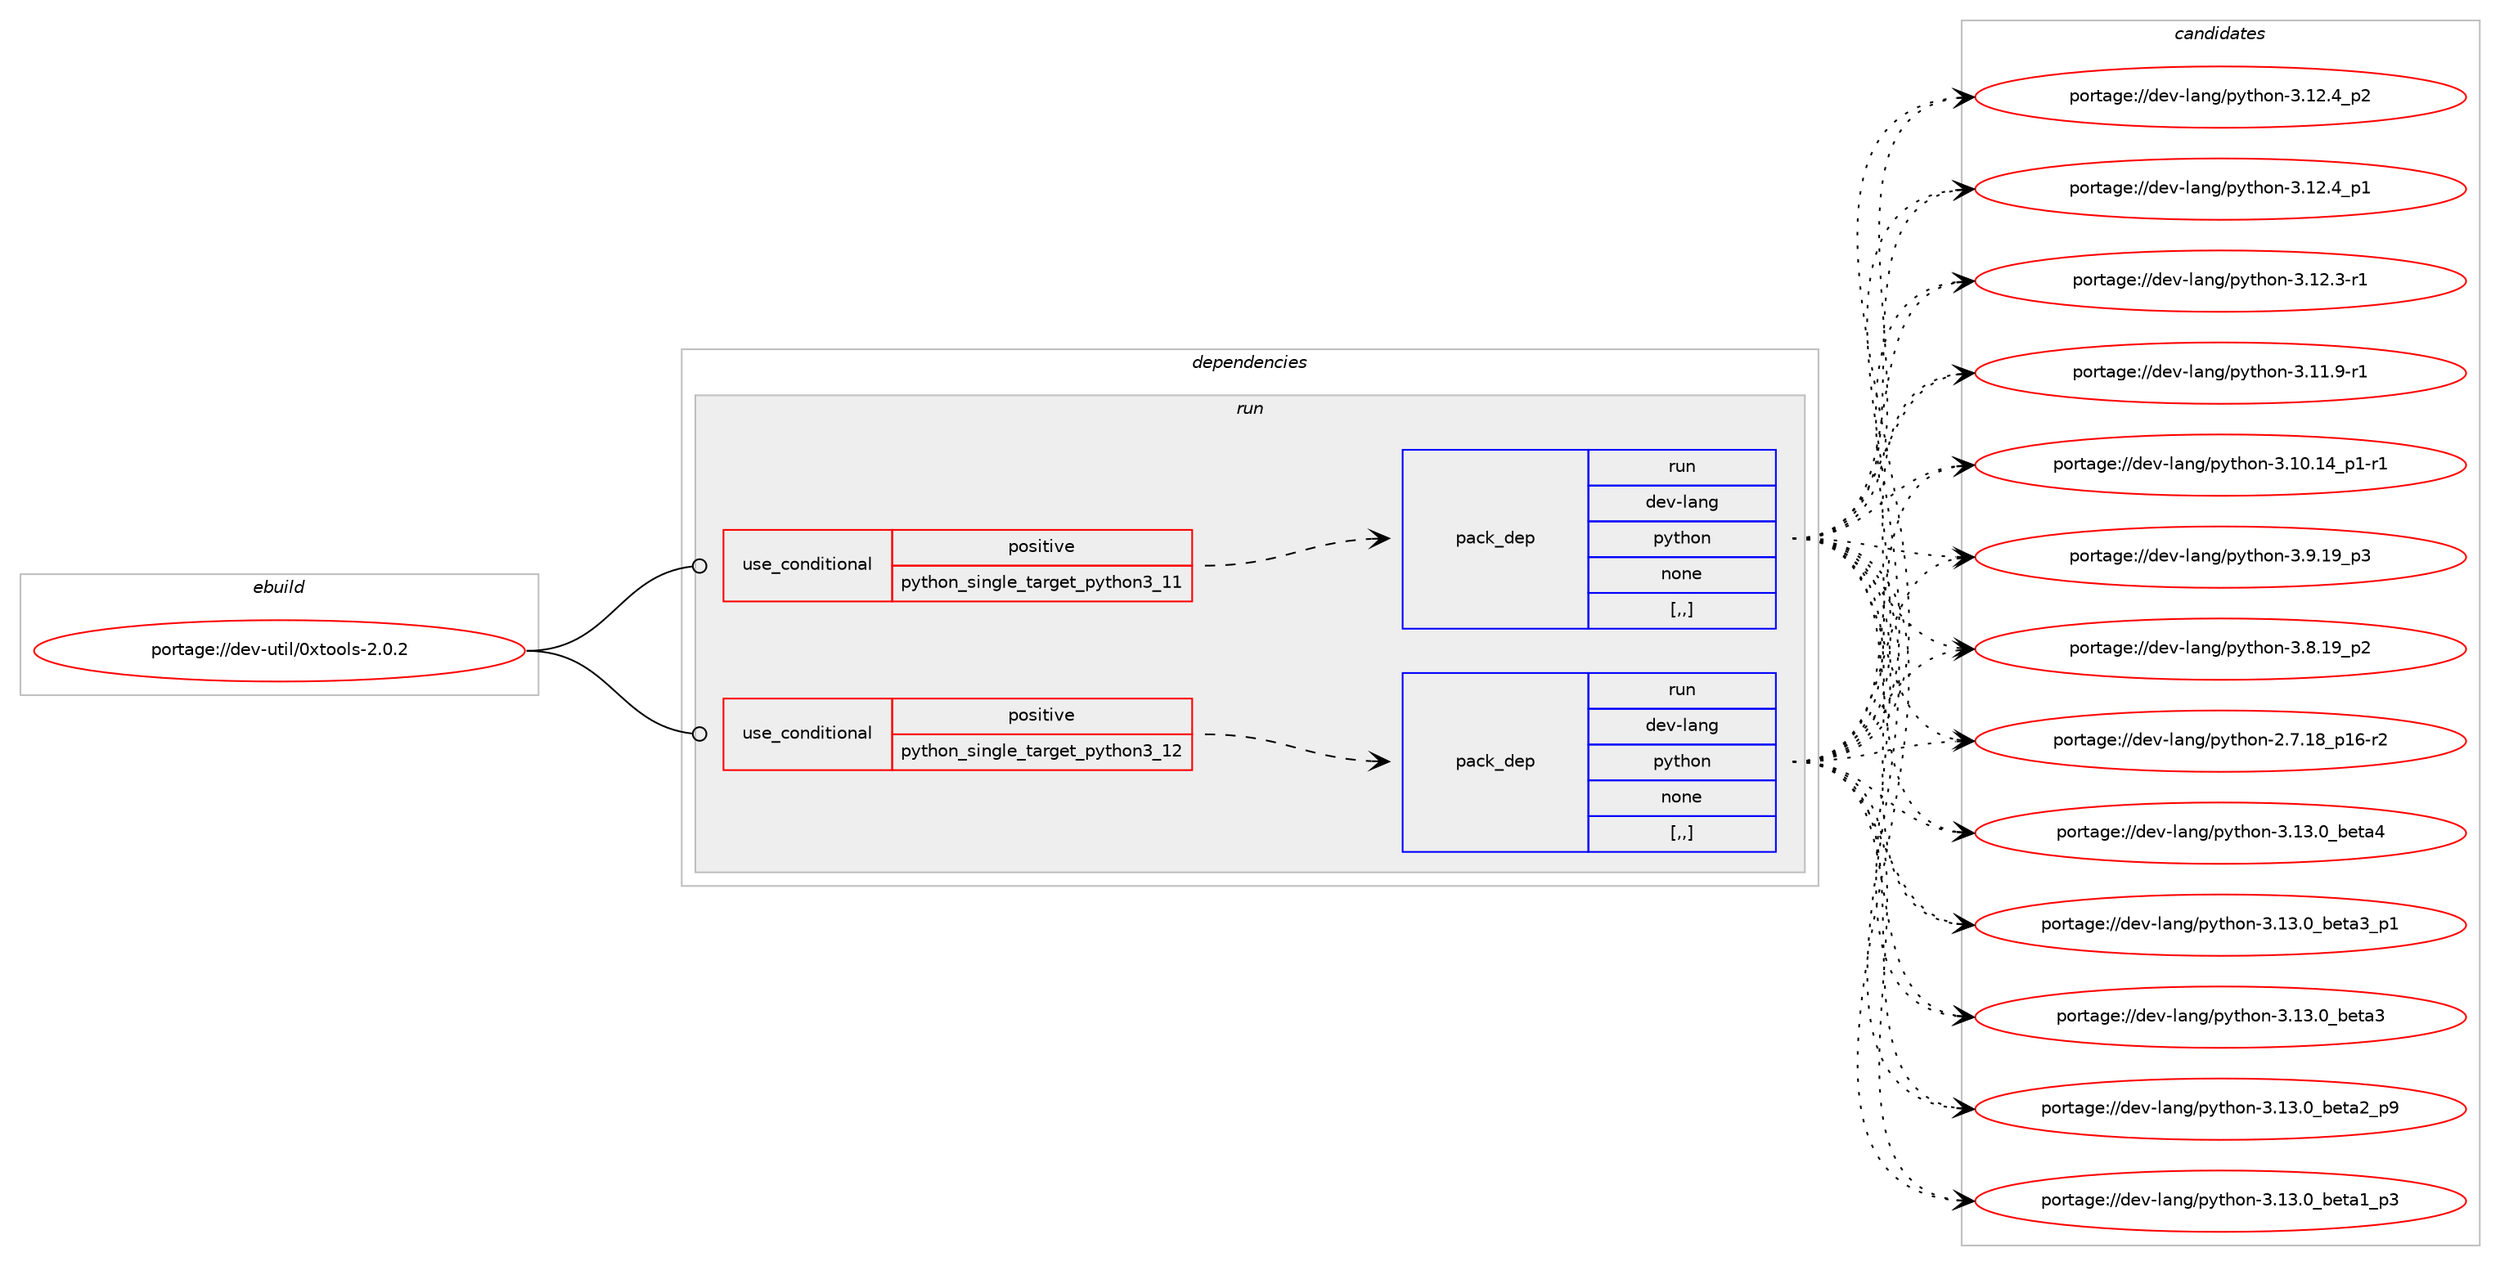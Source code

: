 digraph prolog {

# *************
# Graph options
# *************

newrank=true;
concentrate=true;
compound=true;
graph [rankdir=LR,fontname=Helvetica,fontsize=10,ranksep=1.5];#, ranksep=2.5, nodesep=0.2];
edge  [arrowhead=vee];
node  [fontname=Helvetica,fontsize=10];

# **********
# The ebuild
# **********

subgraph cluster_leftcol {
color=gray;
label=<<i>ebuild</i>>;
id [label="portage://dev-util/0xtools-2.0.2", color=red, width=4, href="../dev-util/0xtools-2.0.2.svg"];
}

# ****************
# The dependencies
# ****************

subgraph cluster_midcol {
color=gray;
label=<<i>dependencies</i>>;
subgraph cluster_compile {
fillcolor="#eeeeee";
style=filled;
label=<<i>compile</i>>;
}
subgraph cluster_compileandrun {
fillcolor="#eeeeee";
style=filled;
label=<<i>compile and run</i>>;
}
subgraph cluster_run {
fillcolor="#eeeeee";
style=filled;
label=<<i>run</i>>;
subgraph cond59065 {
dependency209928 [label=<<TABLE BORDER="0" CELLBORDER="1" CELLSPACING="0" CELLPADDING="4"><TR><TD ROWSPAN="3" CELLPADDING="10">use_conditional</TD></TR><TR><TD>positive</TD></TR><TR><TD>python_single_target_python3_11</TD></TR></TABLE>>, shape=none, color=red];
subgraph pack149472 {
dependency209929 [label=<<TABLE BORDER="0" CELLBORDER="1" CELLSPACING="0" CELLPADDING="4" WIDTH="220"><TR><TD ROWSPAN="6" CELLPADDING="30">pack_dep</TD></TR><TR><TD WIDTH="110">run</TD></TR><TR><TD>dev-lang</TD></TR><TR><TD>python</TD></TR><TR><TD>none</TD></TR><TR><TD>[,,]</TD></TR></TABLE>>, shape=none, color=blue];
}
dependency209928:e -> dependency209929:w [weight=20,style="dashed",arrowhead="vee"];
}
id:e -> dependency209928:w [weight=20,style="solid",arrowhead="odot"];
subgraph cond59066 {
dependency209930 [label=<<TABLE BORDER="0" CELLBORDER="1" CELLSPACING="0" CELLPADDING="4"><TR><TD ROWSPAN="3" CELLPADDING="10">use_conditional</TD></TR><TR><TD>positive</TD></TR><TR><TD>python_single_target_python3_12</TD></TR></TABLE>>, shape=none, color=red];
subgraph pack149473 {
dependency209931 [label=<<TABLE BORDER="0" CELLBORDER="1" CELLSPACING="0" CELLPADDING="4" WIDTH="220"><TR><TD ROWSPAN="6" CELLPADDING="30">pack_dep</TD></TR><TR><TD WIDTH="110">run</TD></TR><TR><TD>dev-lang</TD></TR><TR><TD>python</TD></TR><TR><TD>none</TD></TR><TR><TD>[,,]</TD></TR></TABLE>>, shape=none, color=blue];
}
dependency209930:e -> dependency209931:w [weight=20,style="dashed",arrowhead="vee"];
}
id:e -> dependency209930:w [weight=20,style="solid",arrowhead="odot"];
}
}

# **************
# The candidates
# **************

subgraph cluster_choices {
rank=same;
color=gray;
label=<<i>candidates</i>>;

subgraph choice149472 {
color=black;
nodesep=1;
choice1001011184510897110103471121211161041111104551464951464895981011169752 [label="portage://dev-lang/python-3.13.0_beta4", color=red, width=4,href="../dev-lang/python-3.13.0_beta4.svg"];
choice10010111845108971101034711212111610411111045514649514648959810111697519511249 [label="portage://dev-lang/python-3.13.0_beta3_p1", color=red, width=4,href="../dev-lang/python-3.13.0_beta3_p1.svg"];
choice1001011184510897110103471121211161041111104551464951464895981011169751 [label="portage://dev-lang/python-3.13.0_beta3", color=red, width=4,href="../dev-lang/python-3.13.0_beta3.svg"];
choice10010111845108971101034711212111610411111045514649514648959810111697509511257 [label="portage://dev-lang/python-3.13.0_beta2_p9", color=red, width=4,href="../dev-lang/python-3.13.0_beta2_p9.svg"];
choice10010111845108971101034711212111610411111045514649514648959810111697499511251 [label="portage://dev-lang/python-3.13.0_beta1_p3", color=red, width=4,href="../dev-lang/python-3.13.0_beta1_p3.svg"];
choice100101118451089711010347112121116104111110455146495046529511250 [label="portage://dev-lang/python-3.12.4_p2", color=red, width=4,href="../dev-lang/python-3.12.4_p2.svg"];
choice100101118451089711010347112121116104111110455146495046529511249 [label="portage://dev-lang/python-3.12.4_p1", color=red, width=4,href="../dev-lang/python-3.12.4_p1.svg"];
choice100101118451089711010347112121116104111110455146495046514511449 [label="portage://dev-lang/python-3.12.3-r1", color=red, width=4,href="../dev-lang/python-3.12.3-r1.svg"];
choice100101118451089711010347112121116104111110455146494946574511449 [label="portage://dev-lang/python-3.11.9-r1", color=red, width=4,href="../dev-lang/python-3.11.9-r1.svg"];
choice100101118451089711010347112121116104111110455146494846495295112494511449 [label="portage://dev-lang/python-3.10.14_p1-r1", color=red, width=4,href="../dev-lang/python-3.10.14_p1-r1.svg"];
choice100101118451089711010347112121116104111110455146574649579511251 [label="portage://dev-lang/python-3.9.19_p3", color=red, width=4,href="../dev-lang/python-3.9.19_p3.svg"];
choice100101118451089711010347112121116104111110455146564649579511250 [label="portage://dev-lang/python-3.8.19_p2", color=red, width=4,href="../dev-lang/python-3.8.19_p2.svg"];
choice100101118451089711010347112121116104111110455046554649569511249544511450 [label="portage://dev-lang/python-2.7.18_p16-r2", color=red, width=4,href="../dev-lang/python-2.7.18_p16-r2.svg"];
dependency209929:e -> choice1001011184510897110103471121211161041111104551464951464895981011169752:w [style=dotted,weight="100"];
dependency209929:e -> choice10010111845108971101034711212111610411111045514649514648959810111697519511249:w [style=dotted,weight="100"];
dependency209929:e -> choice1001011184510897110103471121211161041111104551464951464895981011169751:w [style=dotted,weight="100"];
dependency209929:e -> choice10010111845108971101034711212111610411111045514649514648959810111697509511257:w [style=dotted,weight="100"];
dependency209929:e -> choice10010111845108971101034711212111610411111045514649514648959810111697499511251:w [style=dotted,weight="100"];
dependency209929:e -> choice100101118451089711010347112121116104111110455146495046529511250:w [style=dotted,weight="100"];
dependency209929:e -> choice100101118451089711010347112121116104111110455146495046529511249:w [style=dotted,weight="100"];
dependency209929:e -> choice100101118451089711010347112121116104111110455146495046514511449:w [style=dotted,weight="100"];
dependency209929:e -> choice100101118451089711010347112121116104111110455146494946574511449:w [style=dotted,weight="100"];
dependency209929:e -> choice100101118451089711010347112121116104111110455146494846495295112494511449:w [style=dotted,weight="100"];
dependency209929:e -> choice100101118451089711010347112121116104111110455146574649579511251:w [style=dotted,weight="100"];
dependency209929:e -> choice100101118451089711010347112121116104111110455146564649579511250:w [style=dotted,weight="100"];
dependency209929:e -> choice100101118451089711010347112121116104111110455046554649569511249544511450:w [style=dotted,weight="100"];
}
subgraph choice149473 {
color=black;
nodesep=1;
choice1001011184510897110103471121211161041111104551464951464895981011169752 [label="portage://dev-lang/python-3.13.0_beta4", color=red, width=4,href="../dev-lang/python-3.13.0_beta4.svg"];
choice10010111845108971101034711212111610411111045514649514648959810111697519511249 [label="portage://dev-lang/python-3.13.0_beta3_p1", color=red, width=4,href="../dev-lang/python-3.13.0_beta3_p1.svg"];
choice1001011184510897110103471121211161041111104551464951464895981011169751 [label="portage://dev-lang/python-3.13.0_beta3", color=red, width=4,href="../dev-lang/python-3.13.0_beta3.svg"];
choice10010111845108971101034711212111610411111045514649514648959810111697509511257 [label="portage://dev-lang/python-3.13.0_beta2_p9", color=red, width=4,href="../dev-lang/python-3.13.0_beta2_p9.svg"];
choice10010111845108971101034711212111610411111045514649514648959810111697499511251 [label="portage://dev-lang/python-3.13.0_beta1_p3", color=red, width=4,href="../dev-lang/python-3.13.0_beta1_p3.svg"];
choice100101118451089711010347112121116104111110455146495046529511250 [label="portage://dev-lang/python-3.12.4_p2", color=red, width=4,href="../dev-lang/python-3.12.4_p2.svg"];
choice100101118451089711010347112121116104111110455146495046529511249 [label="portage://dev-lang/python-3.12.4_p1", color=red, width=4,href="../dev-lang/python-3.12.4_p1.svg"];
choice100101118451089711010347112121116104111110455146495046514511449 [label="portage://dev-lang/python-3.12.3-r1", color=red, width=4,href="../dev-lang/python-3.12.3-r1.svg"];
choice100101118451089711010347112121116104111110455146494946574511449 [label="portage://dev-lang/python-3.11.9-r1", color=red, width=4,href="../dev-lang/python-3.11.9-r1.svg"];
choice100101118451089711010347112121116104111110455146494846495295112494511449 [label="portage://dev-lang/python-3.10.14_p1-r1", color=red, width=4,href="../dev-lang/python-3.10.14_p1-r1.svg"];
choice100101118451089711010347112121116104111110455146574649579511251 [label="portage://dev-lang/python-3.9.19_p3", color=red, width=4,href="../dev-lang/python-3.9.19_p3.svg"];
choice100101118451089711010347112121116104111110455146564649579511250 [label="portage://dev-lang/python-3.8.19_p2", color=red, width=4,href="../dev-lang/python-3.8.19_p2.svg"];
choice100101118451089711010347112121116104111110455046554649569511249544511450 [label="portage://dev-lang/python-2.7.18_p16-r2", color=red, width=4,href="../dev-lang/python-2.7.18_p16-r2.svg"];
dependency209931:e -> choice1001011184510897110103471121211161041111104551464951464895981011169752:w [style=dotted,weight="100"];
dependency209931:e -> choice10010111845108971101034711212111610411111045514649514648959810111697519511249:w [style=dotted,weight="100"];
dependency209931:e -> choice1001011184510897110103471121211161041111104551464951464895981011169751:w [style=dotted,weight="100"];
dependency209931:e -> choice10010111845108971101034711212111610411111045514649514648959810111697509511257:w [style=dotted,weight="100"];
dependency209931:e -> choice10010111845108971101034711212111610411111045514649514648959810111697499511251:w [style=dotted,weight="100"];
dependency209931:e -> choice100101118451089711010347112121116104111110455146495046529511250:w [style=dotted,weight="100"];
dependency209931:e -> choice100101118451089711010347112121116104111110455146495046529511249:w [style=dotted,weight="100"];
dependency209931:e -> choice100101118451089711010347112121116104111110455146495046514511449:w [style=dotted,weight="100"];
dependency209931:e -> choice100101118451089711010347112121116104111110455146494946574511449:w [style=dotted,weight="100"];
dependency209931:e -> choice100101118451089711010347112121116104111110455146494846495295112494511449:w [style=dotted,weight="100"];
dependency209931:e -> choice100101118451089711010347112121116104111110455146574649579511251:w [style=dotted,weight="100"];
dependency209931:e -> choice100101118451089711010347112121116104111110455146564649579511250:w [style=dotted,weight="100"];
dependency209931:e -> choice100101118451089711010347112121116104111110455046554649569511249544511450:w [style=dotted,weight="100"];
}
}

}
